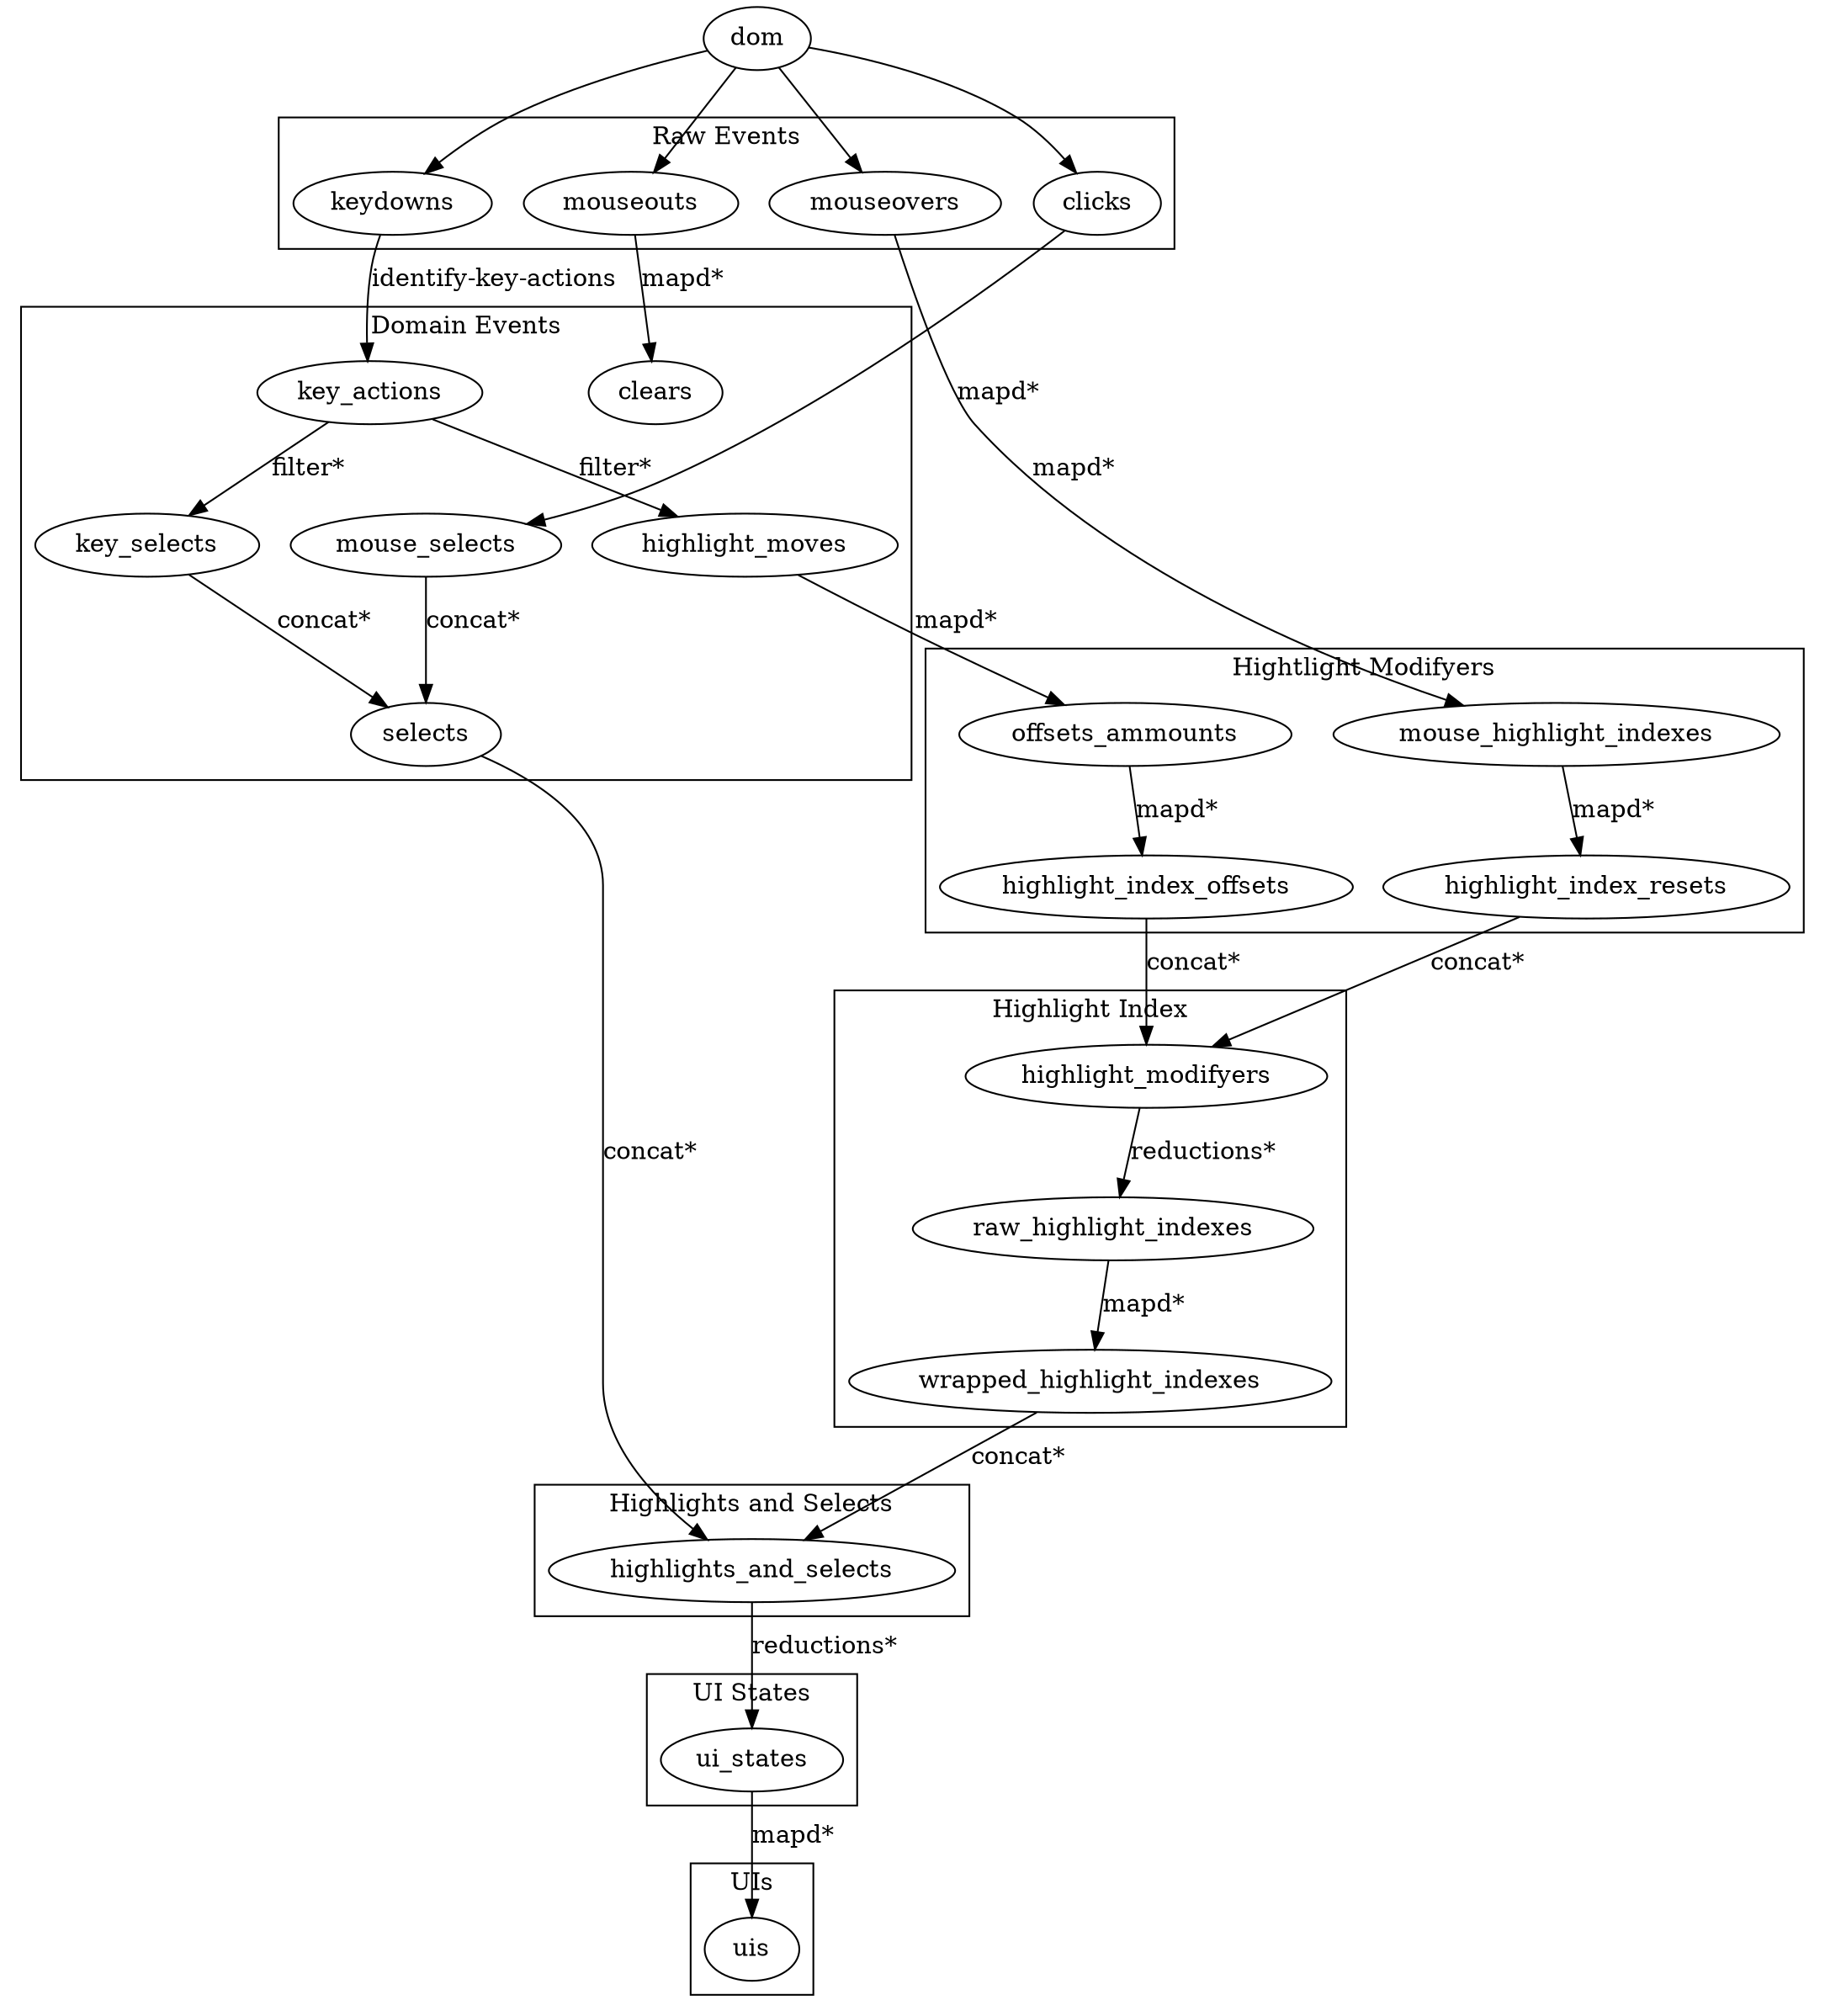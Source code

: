 digraph {
  subgraph cluster_raw_events {
    label = "Raw Events";

    keydowns
    mouseovers
    mouseouts
    clicks
  }

  subgraph cluster_identified_events {
    label = "Domain Events";

    key_actions
    key_selects
    mouse_selects
    selects
    highlight_moves
    clears
  }

  subgraph cluster_highlight_modifyers {
    label = "Hightlight Modifyers";

    offsets_ammounts
    highlight_index_offsets
    mouse_highlight_indexes
    highlight_index_resets
  }

  subgraph cluster_highlight_index {
    label = "Highlight Index";

    highlight_modifyers
    raw_highlight_indexes
    wrapped_highlight_indexes
  }

  subgraph cluster_highlights_and_selects {
    label = "Highlights and Selects";

    highlights_and_selects
  }

  subgraph cluster_ui_states {
    label = "UI States";

    ui_states
  }

  subgraph cluster_rendered_uis {
    label = "UIs";

    uis
  }

  dom                       -> keydowns
  dom                       -> mouseovers
  dom                       -> mouseouts
  dom                       -> clicks

  keydowns                  -> key_actions [label="identify-key-actions"]
  key_actions               -> key_selects [label="filter*"]
  clicks                    -> mouse_selects [label="mapd*"]
  key_selects               -> selects [label="concat*"]
  mouse_selects             -> selects [label="concat*"]
  key_actions               -> highlight_moves [label="filter*"]
  mouseouts                 -> clears [label="mapd*"]

  highlight_moves           -> offsets_ammounts [label="mapd*"]
  offsets_ammounts          -> highlight_index_offsets [label="mapd*"]
  mouseovers                -> mouse_highlight_indexes [label="mapd*"]
  mouse_highlight_indexes   -> highlight_index_resets [label="mapd*"]

  highlight_index_offsets   -> highlight_modifyers [label="concat*"]
  highlight_index_resets    -> highlight_modifyers [label="concat*"]
  highlight_modifyers       -> raw_highlight_indexes [label="reductions*"]
  raw_highlight_indexes     -> wrapped_highlight_indexes [label="mapd*"]

  wrapped_highlight_indexes -> highlights_and_selects [label="concat*"]
  selects                   -> highlights_and_selects [label="concat*"]

  highlights_and_selects    -> ui_states [label="reductions*"]

  ui_states                 -> uis [label="mapd*"]
}
